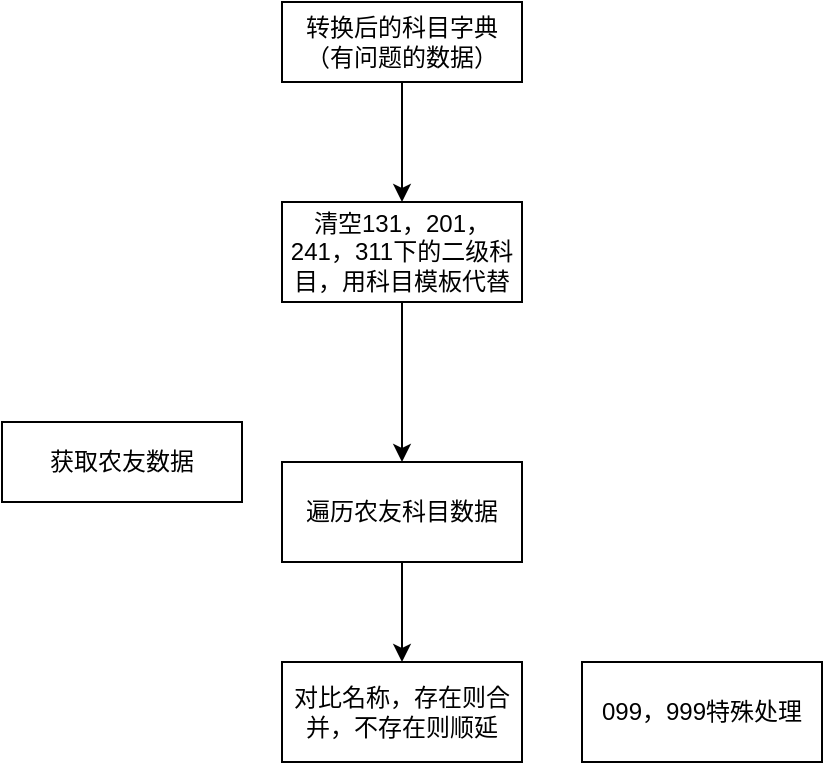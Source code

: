 <mxfile version="14.5.10" type="github">
  <diagram id="3b8iMy1z1MVpcng3oLAr" name="第 1 页">
    <mxGraphModel dx="638" dy="148" grid="1" gridSize="10" guides="1" tooltips="1" connect="1" arrows="1" fold="1" page="0" pageScale="1" pageWidth="827" pageHeight="1169" math="0" shadow="0">
      <root>
        <mxCell id="0" />
        <mxCell id="1" parent="0" />
        <mxCell id="UQGHG8s-UIIQFkD9So-g-1" value="获取农友数据" style="rounded=0;whiteSpace=wrap;html=1;" vertex="1" parent="1">
          <mxGeometry x="400" y="650" width="120" height="40" as="geometry" />
        </mxCell>
        <mxCell id="UQGHG8s-UIIQFkD9So-g-4" value="" style="edgeStyle=orthogonalEdgeStyle;rounded=0;orthogonalLoop=1;jettySize=auto;html=1;" edge="1" parent="1" source="UQGHG8s-UIIQFkD9So-g-2" target="UQGHG8s-UIIQFkD9So-g-3">
          <mxGeometry relative="1" as="geometry" />
        </mxCell>
        <mxCell id="UQGHG8s-UIIQFkD9So-g-2" value="转换后的科目字典（有问题的数据）" style="rounded=0;whiteSpace=wrap;html=1;" vertex="1" parent="1">
          <mxGeometry x="540" y="440" width="120" height="40" as="geometry" />
        </mxCell>
        <mxCell id="UQGHG8s-UIIQFkD9So-g-6" value="" style="edgeStyle=orthogonalEdgeStyle;rounded=0;orthogonalLoop=1;jettySize=auto;html=1;" edge="1" parent="1" source="UQGHG8s-UIIQFkD9So-g-3" target="UQGHG8s-UIIQFkD9So-g-5">
          <mxGeometry relative="1" as="geometry" />
        </mxCell>
        <mxCell id="UQGHG8s-UIIQFkD9So-g-3" value="清空131，201，241，311下的二级科目，用科目模板代替" style="rounded=0;whiteSpace=wrap;html=1;" vertex="1" parent="1">
          <mxGeometry x="540" y="540" width="120" height="50" as="geometry" />
        </mxCell>
        <mxCell id="UQGHG8s-UIIQFkD9So-g-8" value="" style="edgeStyle=orthogonalEdgeStyle;rounded=0;orthogonalLoop=1;jettySize=auto;html=1;" edge="1" parent="1" source="UQGHG8s-UIIQFkD9So-g-5" target="UQGHG8s-UIIQFkD9So-g-7">
          <mxGeometry relative="1" as="geometry" />
        </mxCell>
        <mxCell id="UQGHG8s-UIIQFkD9So-g-5" value="遍历农友科目数据" style="rounded=0;whiteSpace=wrap;html=1;" vertex="1" parent="1">
          <mxGeometry x="540" y="670" width="120" height="50" as="geometry" />
        </mxCell>
        <mxCell id="UQGHG8s-UIIQFkD9So-g-7" value="对比名称，存在则合并，不存在则顺延" style="rounded=0;whiteSpace=wrap;html=1;" vertex="1" parent="1">
          <mxGeometry x="540" y="770" width="120" height="50" as="geometry" />
        </mxCell>
        <mxCell id="UQGHG8s-UIIQFkD9So-g-9" value="099，999特殊处理" style="rounded=0;whiteSpace=wrap;html=1;" vertex="1" parent="1">
          <mxGeometry x="690" y="770" width="120" height="50" as="geometry" />
        </mxCell>
      </root>
    </mxGraphModel>
  </diagram>
</mxfile>
